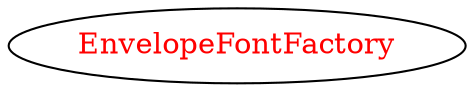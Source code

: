 digraph dependencyGraph {
 concentrate=true;
 ranksep="2.0";
 rankdir="LR"; 
 splines="ortho";
"EnvelopeFontFactory" [fontcolor="red"];
}